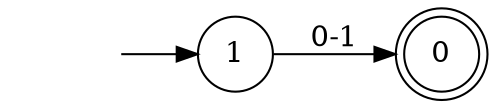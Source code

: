 digraph Automaton {
  rankdir = LR;
0 [shape=doublecircle]; 
node [shape=circle];
  initial [shape=plaintext,label=""];
  initial -> 1
  1 -> 0 [label="0-1"];
}

